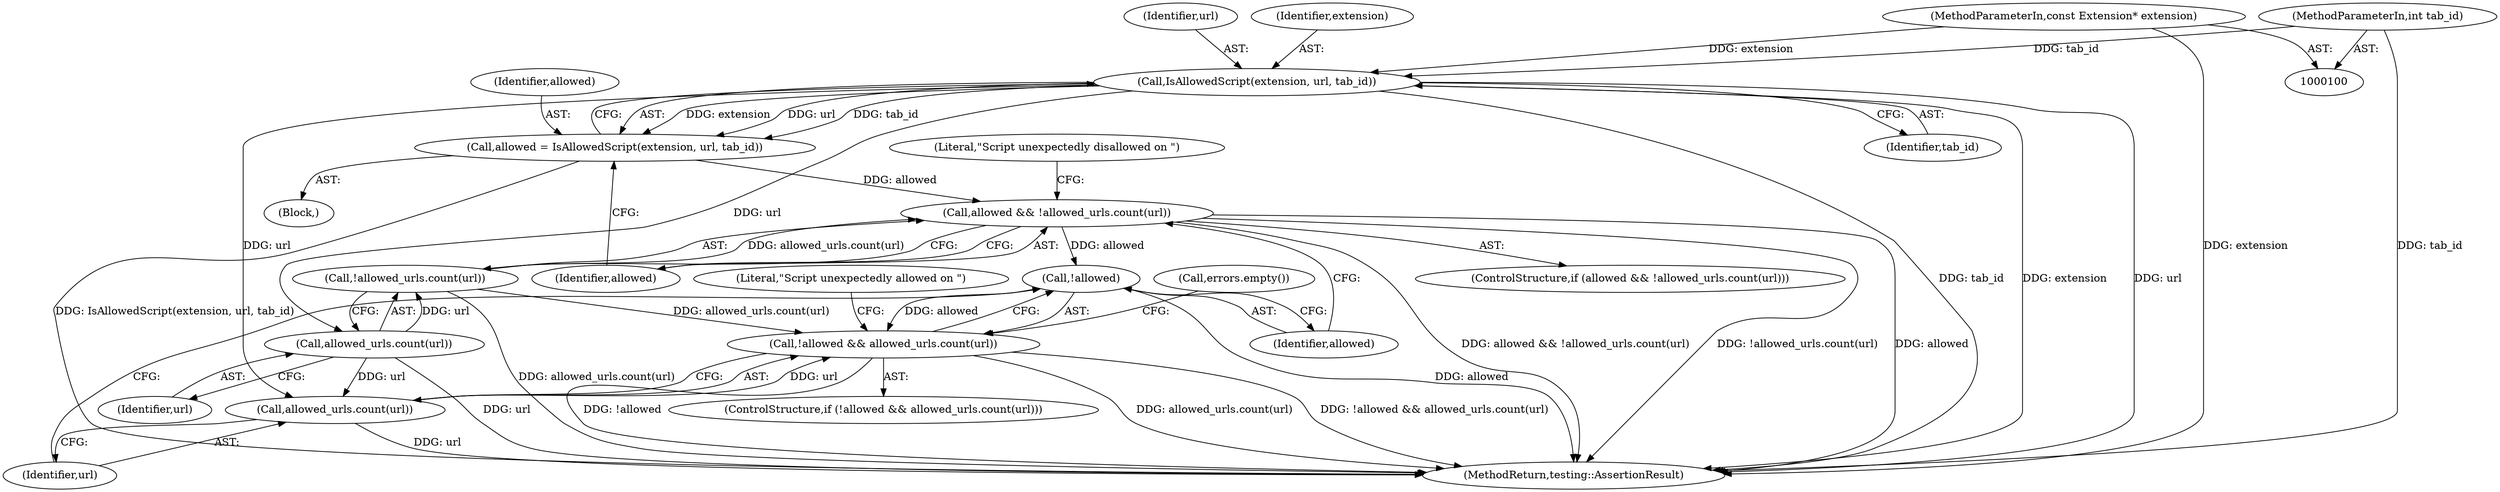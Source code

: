 digraph "1_Chrome_0aca6bc05a263ea9eafee515fc6ba14da94c1964_4@pointer" {
"1000115" [label="(Call,IsAllowedScript(extension, url, tab_id))"];
"1000101" [label="(MethodParameterIn,const Extension* extension)"];
"1000103" [label="(MethodParameterIn,int tab_id)"];
"1000113" [label="(Call,allowed = IsAllowedScript(extension, url, tab_id))"];
"1000120" [label="(Call,allowed && !allowed_urls.count(url))"];
"1000132" [label="(Call,!allowed)"];
"1000131" [label="(Call,!allowed && allowed_urls.count(url))"];
"1000123" [label="(Call,allowed_urls.count(url))"];
"1000122" [label="(Call,!allowed_urls.count(url))"];
"1000134" [label="(Call,allowed_urls.count(url))"];
"1000101" [label="(MethodParameterIn,const Extension* extension)"];
"1000117" [label="(Identifier,url)"];
"1000119" [label="(ControlStructure,if (allowed && !allowed_urls.count(url)))"];
"1000138" [label="(Literal,\"Script unexpectedly allowed on \")"];
"1000142" [label="(Call,errors.empty())"];
"1000103" [label="(MethodParameterIn,int tab_id)"];
"1000115" [label="(Call,IsAllowedScript(extension, url, tab_id))"];
"1000123" [label="(Call,allowed_urls.count(url))"];
"1000118" [label="(Identifier,tab_id)"];
"1000135" [label="(Identifier,url)"];
"1000113" [label="(Call,allowed = IsAllowedScript(extension, url, tab_id))"];
"1000151" [label="(MethodReturn,testing::AssertionResult)"];
"1000111" [label="(Block,)"];
"1000131" [label="(Call,!allowed && allowed_urls.count(url))"];
"1000133" [label="(Identifier,allowed)"];
"1000134" [label="(Call,allowed_urls.count(url))"];
"1000122" [label="(Call,!allowed_urls.count(url))"];
"1000132" [label="(Call,!allowed)"];
"1000116" [label="(Identifier,extension)"];
"1000120" [label="(Call,allowed && !allowed_urls.count(url))"];
"1000127" [label="(Literal,\"Script unexpectedly disallowed on \")"];
"1000114" [label="(Identifier,allowed)"];
"1000130" [label="(ControlStructure,if (!allowed && allowed_urls.count(url)))"];
"1000121" [label="(Identifier,allowed)"];
"1000124" [label="(Identifier,url)"];
"1000115" -> "1000113"  [label="AST: "];
"1000115" -> "1000118"  [label="CFG: "];
"1000116" -> "1000115"  [label="AST: "];
"1000117" -> "1000115"  [label="AST: "];
"1000118" -> "1000115"  [label="AST: "];
"1000113" -> "1000115"  [label="CFG: "];
"1000115" -> "1000151"  [label="DDG: url"];
"1000115" -> "1000151"  [label="DDG: tab_id"];
"1000115" -> "1000151"  [label="DDG: extension"];
"1000115" -> "1000113"  [label="DDG: extension"];
"1000115" -> "1000113"  [label="DDG: url"];
"1000115" -> "1000113"  [label="DDG: tab_id"];
"1000101" -> "1000115"  [label="DDG: extension"];
"1000103" -> "1000115"  [label="DDG: tab_id"];
"1000115" -> "1000123"  [label="DDG: url"];
"1000115" -> "1000134"  [label="DDG: url"];
"1000101" -> "1000100"  [label="AST: "];
"1000101" -> "1000151"  [label="DDG: extension"];
"1000103" -> "1000100"  [label="AST: "];
"1000103" -> "1000151"  [label="DDG: tab_id"];
"1000113" -> "1000111"  [label="AST: "];
"1000114" -> "1000113"  [label="AST: "];
"1000121" -> "1000113"  [label="CFG: "];
"1000113" -> "1000151"  [label="DDG: IsAllowedScript(extension, url, tab_id)"];
"1000113" -> "1000120"  [label="DDG: allowed"];
"1000120" -> "1000119"  [label="AST: "];
"1000120" -> "1000121"  [label="CFG: "];
"1000120" -> "1000122"  [label="CFG: "];
"1000121" -> "1000120"  [label="AST: "];
"1000122" -> "1000120"  [label="AST: "];
"1000127" -> "1000120"  [label="CFG: "];
"1000133" -> "1000120"  [label="CFG: "];
"1000120" -> "1000151"  [label="DDG: allowed"];
"1000120" -> "1000151"  [label="DDG: allowed && !allowed_urls.count(url)"];
"1000120" -> "1000151"  [label="DDG: !allowed_urls.count(url)"];
"1000122" -> "1000120"  [label="DDG: allowed_urls.count(url)"];
"1000120" -> "1000132"  [label="DDG: allowed"];
"1000132" -> "1000131"  [label="AST: "];
"1000132" -> "1000133"  [label="CFG: "];
"1000133" -> "1000132"  [label="AST: "];
"1000135" -> "1000132"  [label="CFG: "];
"1000131" -> "1000132"  [label="CFG: "];
"1000132" -> "1000151"  [label="DDG: allowed"];
"1000132" -> "1000131"  [label="DDG: allowed"];
"1000131" -> "1000130"  [label="AST: "];
"1000131" -> "1000134"  [label="CFG: "];
"1000134" -> "1000131"  [label="AST: "];
"1000138" -> "1000131"  [label="CFG: "];
"1000142" -> "1000131"  [label="CFG: "];
"1000131" -> "1000151"  [label="DDG: !allowed"];
"1000131" -> "1000151"  [label="DDG: allowed_urls.count(url)"];
"1000131" -> "1000151"  [label="DDG: !allowed && allowed_urls.count(url)"];
"1000134" -> "1000131"  [label="DDG: url"];
"1000122" -> "1000131"  [label="DDG: allowed_urls.count(url)"];
"1000123" -> "1000122"  [label="AST: "];
"1000123" -> "1000124"  [label="CFG: "];
"1000124" -> "1000123"  [label="AST: "];
"1000122" -> "1000123"  [label="CFG: "];
"1000123" -> "1000151"  [label="DDG: url"];
"1000123" -> "1000122"  [label="DDG: url"];
"1000123" -> "1000134"  [label="DDG: url"];
"1000122" -> "1000151"  [label="DDG: allowed_urls.count(url)"];
"1000134" -> "1000135"  [label="CFG: "];
"1000135" -> "1000134"  [label="AST: "];
"1000134" -> "1000151"  [label="DDG: url"];
}
